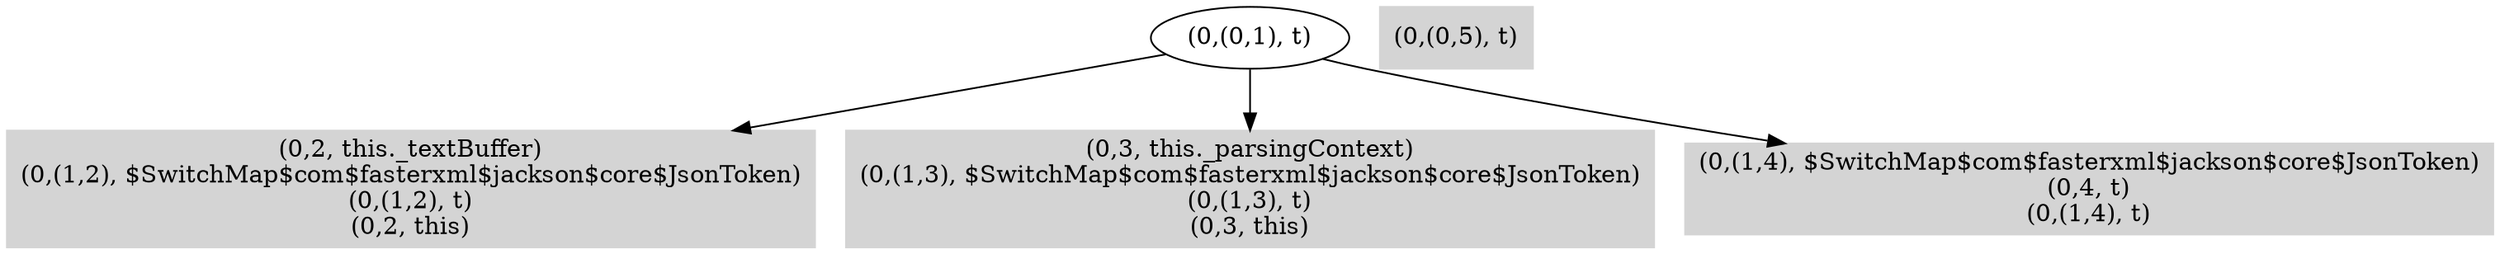digraph { 
53 [shape=box,style=filled,color=".0 .0 .83",label="(0,2, this._textBuffer)\n(0,(1,2), $SwitchMap$com$fasterxml$jackson$core$JsonToken)\n(0,(1,2), t)\n(0,2, this)"];
54 [shape=box,style=filled,color=".0 .0 .83",label="(0,3, this._parsingContext)\n(0,(1,3), $SwitchMap$com$fasterxml$jackson$core$JsonToken)\n(0,(1,3), t)\n(0,3, this)"];
55 [shape=box,style=filled,color=".0 .0 .83",label="(0,(0,5), t)"];
56 [shape=box,style=filled,color=".0 .0 .83",label="(0,(1,4), $SwitchMap$com$fasterxml$jackson$core$JsonToken)\n(0,4, t)\n(0,(1,4), t)"];
57 [label="(0,(0,1), t)"];
57 -> 53;
57 -> 54;
57 -> 56;
}